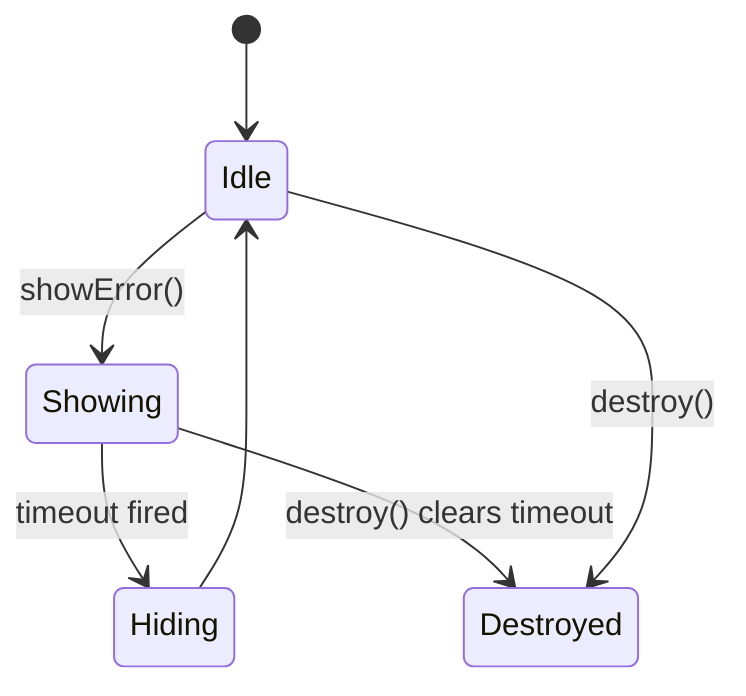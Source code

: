 %% Error toast lifecycle
stateDiagram-v2
  [*] --> Idle
  Idle --> Showing : showError()
  Showing --> Hiding : timeout fired
  Showing --> Destroyed : destroy() clears timeout
  Hiding --> Idle
  Idle --> Destroyed : destroy()